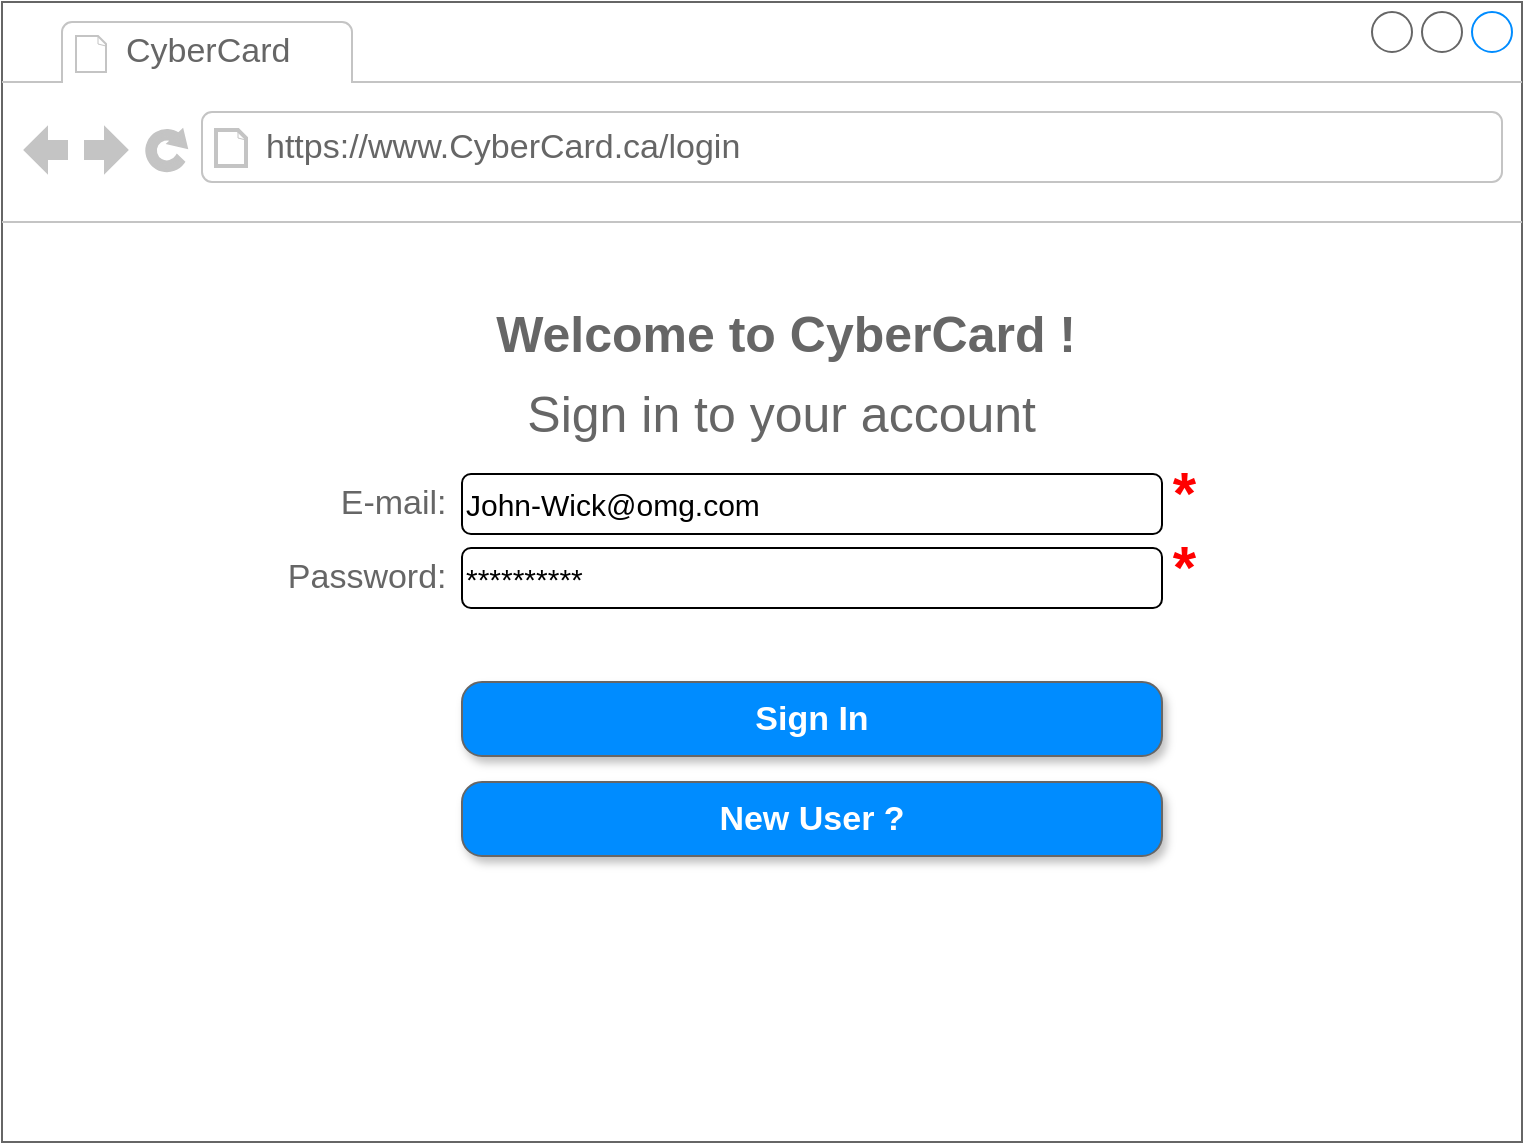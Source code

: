 <mxfile version="14.4.3" type="device"><diagram id="cBVMTZcXNgyAtQHjoIZe" name="Page-1"><mxGraphModel dx="905" dy="672" grid="1" gridSize="10" guides="1" tooltips="1" connect="1" arrows="1" fold="1" page="1" pageScale="1" pageWidth="1169" pageHeight="827" math="0" shadow="0"><root><mxCell id="0"/><mxCell id="1" parent="0"/><mxCell id="2uYwOdXgMdy3FmnrDUMu-2" value="" style="strokeWidth=1;shadow=0;dashed=0;align=center;html=1;shape=mxgraph.mockup.containers.browserWindow;rSize=0;strokeColor=#666666;strokeColor2=#008cff;strokeColor3=#c4c4c4;mainText=,;recursiveResize=0;" parent="1" vertex="1"><mxGeometry x="220" y="140" width="760" height="570" as="geometry"/></mxCell><mxCell id="2uYwOdXgMdy3FmnrDUMu-3" value="CyberCard" style="strokeWidth=1;shadow=0;dashed=0;align=center;html=1;shape=mxgraph.mockup.containers.anchor;fontSize=17;fontColor=#666666;align=left;" parent="2uYwOdXgMdy3FmnrDUMu-2" vertex="1"><mxGeometry x="60" y="12" width="110" height="26" as="geometry"/></mxCell><mxCell id="2uYwOdXgMdy3FmnrDUMu-4" value="https://www.CyberCard.ca/login" style="strokeWidth=1;shadow=0;dashed=0;align=center;html=1;shape=mxgraph.mockup.containers.anchor;rSize=0;fontSize=17;fontColor=#666666;align=left;" parent="2uYwOdXgMdy3FmnrDUMu-2" vertex="1"><mxGeometry x="130" y="60" width="280" height="26" as="geometry"/></mxCell><mxCell id="2uYwOdXgMdy3FmnrDUMu-5" value="&lt;font style=&quot;font-size: 17px&quot;&gt;E-mail:&amp;nbsp;&lt;/font&gt;" style="strokeWidth=1;shadow=0;dashed=0;align=center;html=1;shape=mxgraph.mockup.forms.anchor;align=right;spacingRight=2;fontColor=#666666;" parent="2uYwOdXgMdy3FmnrDUMu-2" vertex="1"><mxGeometry x="160" y="240" width="70" height="22" as="geometry"/></mxCell><mxCell id="2uYwOdXgMdy3FmnrDUMu-18" value="Sign In" style="strokeWidth=1;shadow=1;dashed=0;align=center;html=1;shape=mxgraph.mockup.buttons.button;strokeColor=#666666;fontColor=#ffffff;mainText=;buttonStyle=round;fontSize=17;fontStyle=1;fillColor=#008cff;whiteSpace=wrap;sketch=0;" parent="2uYwOdXgMdy3FmnrDUMu-2" vertex="1"><mxGeometry x="230" y="340" width="350" height="37" as="geometry"/></mxCell><mxCell id="2uYwOdXgMdy3FmnrDUMu-19" value="*" style="strokeWidth=1;shadow=0;dashed=0;align=center;html=1;shape=mxgraph.mockup.forms.anchor;align=right;spacingRight=2;fontSize=30;fontStyle=1;fontColor=#FF0000;" parent="2uYwOdXgMdy3FmnrDUMu-2" vertex="1"><mxGeometry x="550" y="236" width="50" height="18" as="geometry"/></mxCell><mxCell id="2uYwOdXgMdy3FmnrDUMu-21" value="&lt;font style=&quot;font-size: 17px&quot;&gt;Password:&amp;nbsp;&lt;/font&gt;" style="strokeWidth=1;shadow=0;dashed=0;align=center;html=1;shape=mxgraph.mockup.forms.anchor;align=right;spacingRight=2;fontColor=#666666;" parent="2uYwOdXgMdy3FmnrDUMu-2" vertex="1"><mxGeometry x="130" y="279" width="100" height="18" as="geometry"/></mxCell><mxCell id="2uYwOdXgMdy3FmnrDUMu-23" value="*" style="strokeWidth=1;shadow=0;dashed=0;align=center;html=1;shape=mxgraph.mockup.forms.anchor;align=right;spacingRight=2;fontSize=30;fontStyle=1;fontColor=#FF0000;" parent="2uYwOdXgMdy3FmnrDUMu-2" vertex="1"><mxGeometry x="550" y="273" width="50" height="18" as="geometry"/></mxCell><mxCell id="2uYwOdXgMdy3FmnrDUMu-26" value="Sign in to your account" style="strokeWidth=1;shadow=0;dashed=0;align=center;html=1;shape=mxgraph.mockup.forms.anchor;align=right;spacingRight=2;fontColor=#666666;fontSize=25;" parent="2uYwOdXgMdy3FmnrDUMu-2" vertex="1"><mxGeometry x="240" y="190" width="280" height="30" as="geometry"/></mxCell><mxCell id="3" value="Welcome to CyberCard !" style="strokeWidth=1;shadow=0;dashed=0;align=center;html=1;shape=mxgraph.mockup.forms.anchor;align=right;spacingRight=2;fontColor=#666666;fontSize=25;fontStyle=1" parent="2uYwOdXgMdy3FmnrDUMu-2" vertex="1"><mxGeometry x="212.5" y="150" width="327.5" height="30" as="geometry"/></mxCell><mxCell id="4" value="New User ?" style="strokeWidth=1;shadow=1;dashed=0;align=center;html=1;shape=mxgraph.mockup.buttons.button;strokeColor=#666666;fontColor=#ffffff;mainText=;buttonStyle=round;fontSize=17;fontStyle=1;fillColor=#008cff;whiteSpace=wrap;sketch=0;" parent="2uYwOdXgMdy3FmnrDUMu-2" vertex="1"><mxGeometry x="230" y="390" width="350" height="37" as="geometry"/></mxCell><mxCell id="QeyGjqFnZtHjEWLoIl8v-4" value="&lt;font style=&quot;font-size: 15px&quot;&gt;John-Wick@omg.com&lt;/font&gt;" style="rounded=1;whiteSpace=wrap;html=1;align=left;" vertex="1" parent="2uYwOdXgMdy3FmnrDUMu-2"><mxGeometry x="230" y="236" width="350" height="30" as="geometry"/></mxCell><mxCell id="QeyGjqFnZtHjEWLoIl8v-5" value="&lt;font style=&quot;font-size: 15px&quot;&gt;**********&lt;/font&gt;" style="rounded=1;whiteSpace=wrap;html=1;align=left;" vertex="1" parent="2uYwOdXgMdy3FmnrDUMu-2"><mxGeometry x="230" y="273" width="350" height="30" as="geometry"/></mxCell></root></mxGraphModel></diagram></mxfile>